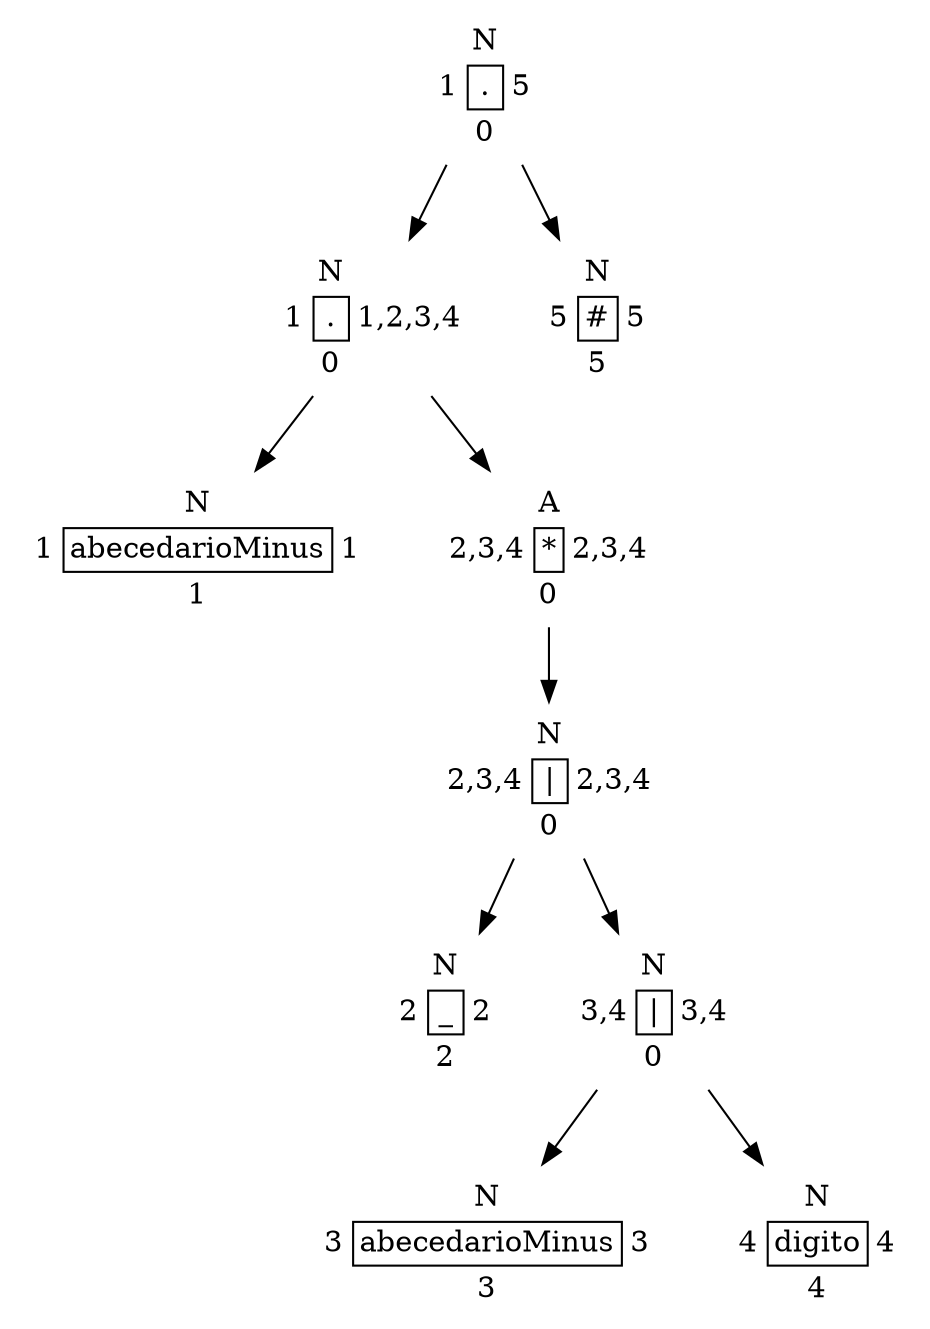 digraph grafica{
rankdir=TB;
forcelabels= true;
node [shape = plaintext];
nodo1 [label = <<table border = '0' cellboder = '1' CELLSPACIONG='0'>
<tr>
<td></td>
<td>N</td>
<td></td>
</tr>
<tr>
<td>1</td>
<td border='1'>.</td>
<td>5</td></tr>
<tr>
<td></td>
<td>0</td>
<td></td>
</tr>
</table>>];
nodo2 [label = <<table border = '0' cellboder = '1' CELLSPACIONG='0'>
<tr>
<td></td>
<td>N</td>
<td></td>
</tr>
<tr>
<td>1</td>
<td border='1'>.</td>
<td>1,2,3,4</td></tr>
<tr>
<td></td>
<td>0</td>
<td></td>
</tr>
</table>>];
nodo3 [label = <<table border = '0' cellboder = '1' CELLSPACIONG='0'>
<tr>
<td></td>
<td>N</td>
<td></td>
</tr>
<tr>
<td>1</td>
<td border='1'>abecedarioMinus</td>
<td>1</td></tr>
<tr>
<td></td>
<td>1</td>
<td></td>
</tr>
</table>>];
nodo5 [label = <<table border = '0' cellboder = '1' CELLSPACIONG='0'>
<tr>
<td></td>
<td>A</td>
<td></td>
</tr>
<tr>
<td>2,3,4</td>
<td border='1'>*</td>
<td>2,3,4</td></tr>
<tr>
<td></td>
<td>0</td>
<td></td>
</tr>
</table>>];
nodo6 [label = <<table border = '0' cellboder = '1' CELLSPACIONG='0'>
<tr>
<td></td>
<td>N</td>
<td></td>
</tr>
<tr>
<td>2,3,4</td>
<td border='1'>|</td>
<td>2,3,4</td></tr>
<tr>
<td></td>
<td>0</td>
<td></td>
</tr>
</table>>];
nodo7 [label = <<table border = '0' cellboder = '1' CELLSPACIONG='0'>
<tr>
<td></td>
<td>N</td>
<td></td>
</tr>
<tr>
<td>2</td>
<td border='1'>_</td>
<td>2</td></tr>
<tr>
<td></td>
<td>2</td>
<td></td>
</tr>
</table>>];
nodo9 [label = <<table border = '0' cellboder = '1' CELLSPACIONG='0'>
<tr>
<td></td>
<td>N</td>
<td></td>
</tr>
<tr>
<td>3,4</td>
<td border='1'>|</td>
<td>3,4</td></tr>
<tr>
<td></td>
<td>0</td>
<td></td>
</tr>
</table>>];
nodo10 [label = <<table border = '0' cellboder = '1' CELLSPACIONG='0'>
<tr>
<td></td>
<td>N</td>
<td></td>
</tr>
<tr>
<td>3</td>
<td border='1'>abecedarioMinus</td>
<td>3</td></tr>
<tr>
<td></td>
<td>3</td>
<td></td>
</tr>
</table>>];
nodo12 [label = <<table border = '0' cellboder = '1' CELLSPACIONG='0'>
<tr>
<td></td>
<td>N</td>
<td></td>
</tr>
<tr>
<td>4</td>
<td border='1'>digito</td>
<td>4</td></tr>
<tr>
<td></td>
<td>4</td>
<td></td>
</tr>
</table>>];
nodo9->nodo10
nodo9->nodo12
nodo6->nodo7
nodo6->nodo9
nodo5->nodo6
nodo2->nodo3
nodo2->nodo5
nodo18 [label = <<table border = '0' cellboder = '1' CELLSPACIONG='0'>
<tr>
<td></td>
<td>N</td>
<td></td>
</tr>
<tr>
<td>5</td>
<td border='1'>#</td>
<td>5</td></tr>
<tr>
<td></td>
<td>5</td>
<td></td>
</tr>
</table>>];
nodo1->nodo2
nodo1->nodo18

}